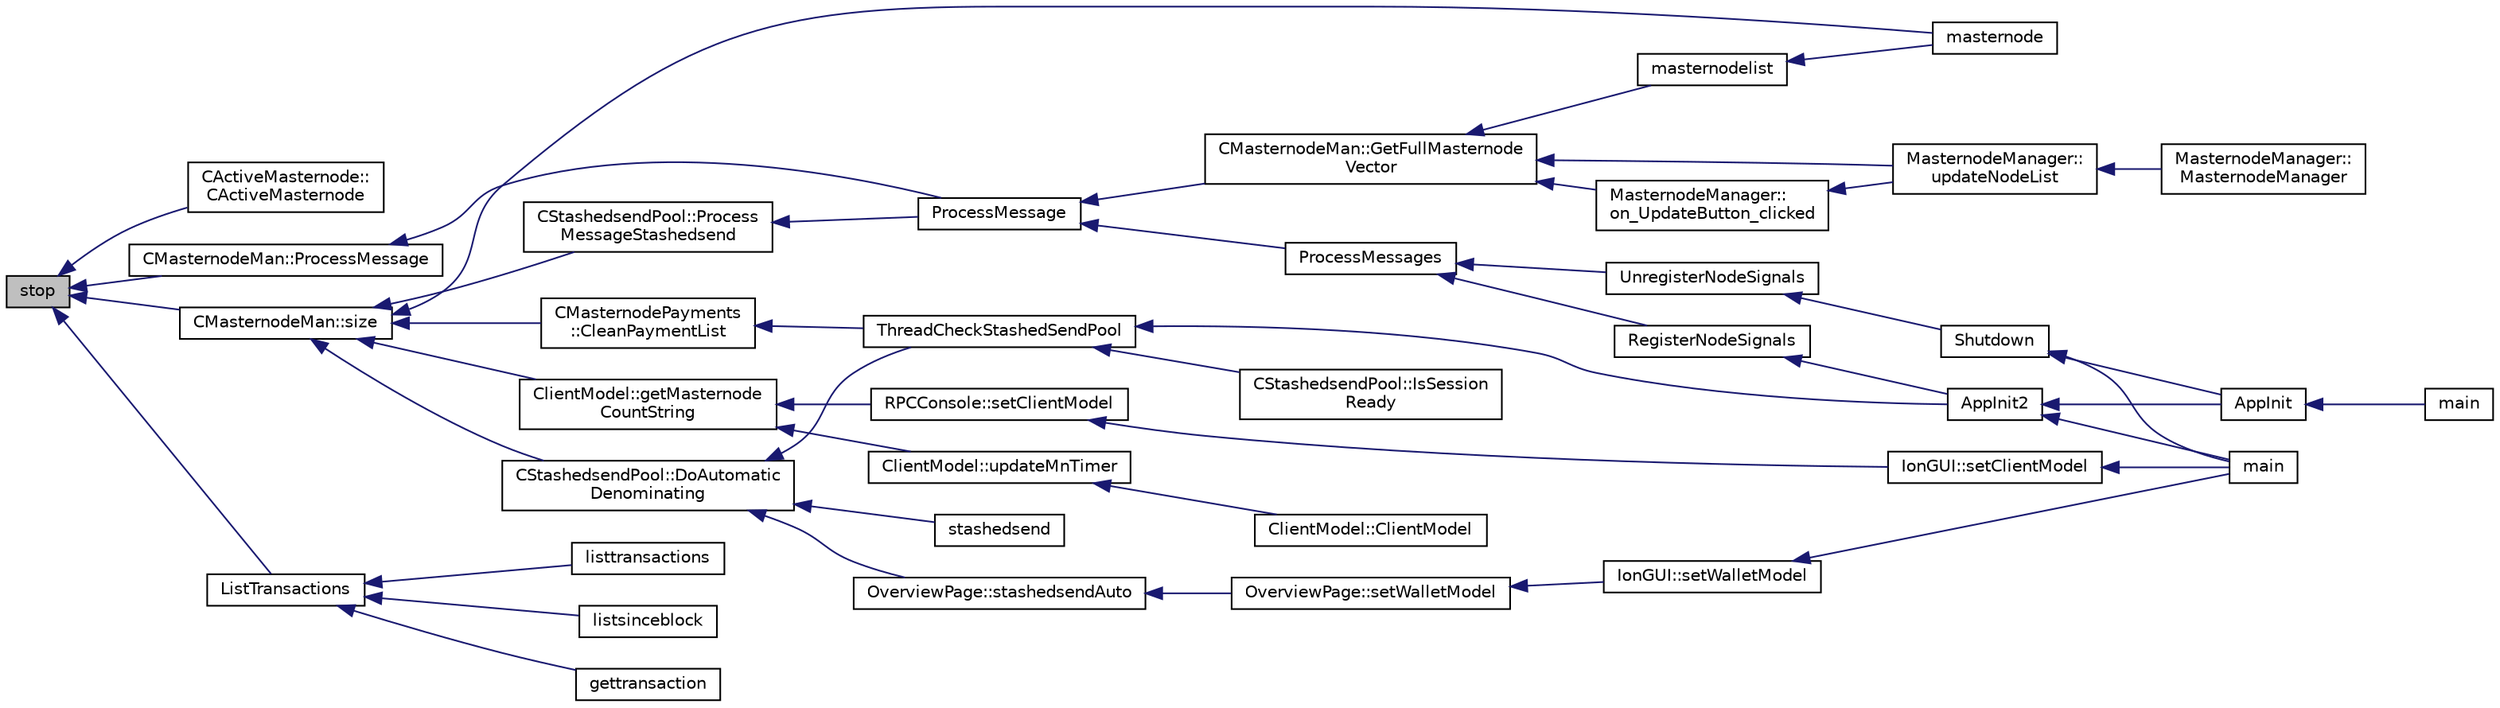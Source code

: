 digraph "stop"
{
  edge [fontname="Helvetica",fontsize="10",labelfontname="Helvetica",labelfontsize="10"];
  node [fontname="Helvetica",fontsize="10",shape=record];
  rankdir="LR";
  Node433 [label="stop",height=0.2,width=0.4,color="black", fillcolor="grey75", style="filled", fontcolor="black"];
  Node433 -> Node434 [dir="back",color="midnightblue",fontsize="10",style="solid",fontname="Helvetica"];
  Node434 [label="CActiveMasternode::\lCActiveMasternode",height=0.2,width=0.4,color="black", fillcolor="white", style="filled",URL="$d9/d29/class_c_active_masternode.html#a7ffb946d1b2aad0054d3b3efce8c0543"];
  Node433 -> Node435 [dir="back",color="midnightblue",fontsize="10",style="solid",fontname="Helvetica"];
  Node435 [label="CMasternodeMan::ProcessMessage",height=0.2,width=0.4,color="black", fillcolor="white", style="filled",URL="$dc/d6b/class_c_masternode_man.html#ae3e5d263cebdcd932eca49caeadce9aa"];
  Node435 -> Node436 [dir="back",color="midnightblue",fontsize="10",style="solid",fontname="Helvetica"];
  Node436 [label="ProcessMessage",height=0.2,width=0.4,color="black", fillcolor="white", style="filled",URL="$df/d0a/main_8cpp.html#a8ba92b1a4bce3c835e887a9073d17d8e"];
  Node436 -> Node437 [dir="back",color="midnightblue",fontsize="10",style="solid",fontname="Helvetica"];
  Node437 [label="ProcessMessages",height=0.2,width=0.4,color="black", fillcolor="white", style="filled",URL="$d4/dbf/main_8h.html#a196f9318f02448b85b28d612698934fd"];
  Node437 -> Node438 [dir="back",color="midnightblue",fontsize="10",style="solid",fontname="Helvetica"];
  Node438 [label="RegisterNodeSignals",height=0.2,width=0.4,color="black", fillcolor="white", style="filled",URL="$d4/dbf/main_8h.html#ab02615ff65f91d69f8d786ec900baa8a",tooltip="Register with a network node to receive its signals. "];
  Node438 -> Node439 [dir="back",color="midnightblue",fontsize="10",style="solid",fontname="Helvetica"];
  Node439 [label="AppInit2",height=0.2,width=0.4,color="black", fillcolor="white", style="filled",URL="$d8/dc0/init_8h.html#a1a4c1bfbf6ba1db77e988b89b9cadfd3",tooltip="Initialize ion. "];
  Node439 -> Node440 [dir="back",color="midnightblue",fontsize="10",style="solid",fontname="Helvetica"];
  Node440 [label="AppInit",height=0.2,width=0.4,color="black", fillcolor="white", style="filled",URL="$d4/d35/iond_8cpp.html#ac59316b767e6984e1285f0531275286b"];
  Node440 -> Node441 [dir="back",color="midnightblue",fontsize="10",style="solid",fontname="Helvetica"];
  Node441 [label="main",height=0.2,width=0.4,color="black", fillcolor="white", style="filled",URL="$d4/d35/iond_8cpp.html#a0ddf1224851353fc92bfbff6f499fa97"];
  Node439 -> Node442 [dir="back",color="midnightblue",fontsize="10",style="solid",fontname="Helvetica"];
  Node442 [label="main",height=0.2,width=0.4,color="black", fillcolor="white", style="filled",URL="$d5/d2d/ion_8cpp.html#a0ddf1224851353fc92bfbff6f499fa97"];
  Node437 -> Node443 [dir="back",color="midnightblue",fontsize="10",style="solid",fontname="Helvetica"];
  Node443 [label="UnregisterNodeSignals",height=0.2,width=0.4,color="black", fillcolor="white", style="filled",URL="$d4/dbf/main_8h.html#a3ef0cc6e9d9d6435ee2a5569244d6ebd",tooltip="Unregister a network node. "];
  Node443 -> Node444 [dir="back",color="midnightblue",fontsize="10",style="solid",fontname="Helvetica"];
  Node444 [label="Shutdown",height=0.2,width=0.4,color="black", fillcolor="white", style="filled",URL="$d8/dc0/init_8h.html#ac5f038c2b480cf9ef5e19e3eba8dbaf9"];
  Node444 -> Node440 [dir="back",color="midnightblue",fontsize="10",style="solid",fontname="Helvetica"];
  Node444 -> Node442 [dir="back",color="midnightblue",fontsize="10",style="solid",fontname="Helvetica"];
  Node436 -> Node445 [dir="back",color="midnightblue",fontsize="10",style="solid",fontname="Helvetica"];
  Node445 [label="CMasternodeMan::GetFullMasternode\lVector",height=0.2,width=0.4,color="black", fillcolor="white", style="filled",URL="$dc/d6b/class_c_masternode_man.html#ab39e213a7601e1bef2eba1d5d63206f5"];
  Node445 -> Node446 [dir="back",color="midnightblue",fontsize="10",style="solid",fontname="Helvetica"];
  Node446 [label="MasternodeManager::\lupdateNodeList",height=0.2,width=0.4,color="black", fillcolor="white", style="filled",URL="$d9/d70/class_masternode_manager.html#a5485a8bd6ccf673027165cc1207dfae9"];
  Node446 -> Node447 [dir="back",color="midnightblue",fontsize="10",style="solid",fontname="Helvetica"];
  Node447 [label="MasternodeManager::\lMasternodeManager",height=0.2,width=0.4,color="black", fillcolor="white", style="filled",URL="$d9/d70/class_masternode_manager.html#ad18cb99065e056e6b791e2356de826bf"];
  Node445 -> Node448 [dir="back",color="midnightblue",fontsize="10",style="solid",fontname="Helvetica"];
  Node448 [label="MasternodeManager::\lon_UpdateButton_clicked",height=0.2,width=0.4,color="black", fillcolor="white", style="filled",URL="$d9/d70/class_masternode_manager.html#ae8d07b4d869e3eb09fe1be445eff0430"];
  Node448 -> Node446 [dir="back",color="midnightblue",fontsize="10",style="solid",fontname="Helvetica"];
  Node445 -> Node449 [dir="back",color="midnightblue",fontsize="10",style="solid",fontname="Helvetica"];
  Node449 [label="masternodelist",height=0.2,width=0.4,color="black", fillcolor="white", style="filled",URL="$d5/d6b/rpcstashedsend_8cpp.html#a3a7ed7e37f21eb2912afc6e776f7236c"];
  Node449 -> Node450 [dir="back",color="midnightblue",fontsize="10",style="solid",fontname="Helvetica"];
  Node450 [label="masternode",height=0.2,width=0.4,color="black", fillcolor="white", style="filled",URL="$d5/d6b/rpcstashedsend_8cpp.html#a30609e443aeb47c29ed0878d16b1b5e1"];
  Node433 -> Node451 [dir="back",color="midnightblue",fontsize="10",style="solid",fontname="Helvetica"];
  Node451 [label="CMasternodeMan::size",height=0.2,width=0.4,color="black", fillcolor="white", style="filled",URL="$dc/d6b/class_c_masternode_man.html#a794ebfab7b09b51619a14d07306d817e"];
  Node451 -> Node452 [dir="back",color="midnightblue",fontsize="10",style="solid",fontname="Helvetica"];
  Node452 [label="CMasternodePayments\l::CleanPaymentList",height=0.2,width=0.4,color="black", fillcolor="white", style="filled",URL="$dc/d9a/class_c_masternode_payments.html#a386648607692fe65b9a42c0692da033d"];
  Node452 -> Node453 [dir="back",color="midnightblue",fontsize="10",style="solid",fontname="Helvetica"];
  Node453 [label="ThreadCheckStashedSendPool",height=0.2,width=0.4,color="black", fillcolor="white", style="filled",URL="$d9/dbc/stashedsend_8h.html#ab583ddc86effded8432ea5387f77d883"];
  Node453 -> Node439 [dir="back",color="midnightblue",fontsize="10",style="solid",fontname="Helvetica"];
  Node453 -> Node454 [dir="back",color="midnightblue",fontsize="10",style="solid",fontname="Helvetica"];
  Node454 [label="CStashedsendPool::IsSession\lReady",height=0.2,width=0.4,color="black", fillcolor="white", style="filled",URL="$dd/d8a/class_c_stashedsend_pool.html#acb903e97bacd0ecf2f1c3c0d82e6641c",tooltip="Do we have enough users to take entries? "];
  Node451 -> Node455 [dir="back",color="midnightblue",fontsize="10",style="solid",fontname="Helvetica"];
  Node455 [label="ClientModel::getMasternode\lCountString",height=0.2,width=0.4,color="black", fillcolor="white", style="filled",URL="$df/d25/class_client_model.html#ab8dae86e417c050723fee66420a333ed"];
  Node455 -> Node456 [dir="back",color="midnightblue",fontsize="10",style="solid",fontname="Helvetica"];
  Node456 [label="ClientModel::updateMnTimer",height=0.2,width=0.4,color="black", fillcolor="white", style="filled",URL="$df/d25/class_client_model.html#a2c343f22834086eb6e6172dbcaf6426c"];
  Node456 -> Node457 [dir="back",color="midnightblue",fontsize="10",style="solid",fontname="Helvetica"];
  Node457 [label="ClientModel::ClientModel",height=0.2,width=0.4,color="black", fillcolor="white", style="filled",URL="$df/d25/class_client_model.html#aec1d32d5dc8c094eba66036a19a22854"];
  Node455 -> Node458 [dir="back",color="midnightblue",fontsize="10",style="solid",fontname="Helvetica"];
  Node458 [label="RPCConsole::setClientModel",height=0.2,width=0.4,color="black", fillcolor="white", style="filled",URL="$d7/de8/class_r_p_c_console.html#a355349a33664a07628e9ca22a60f5fa7"];
  Node458 -> Node459 [dir="back",color="midnightblue",fontsize="10",style="solid",fontname="Helvetica"];
  Node459 [label="IonGUI::setClientModel",height=0.2,width=0.4,color="black", fillcolor="white", style="filled",URL="$dc/d0b/class_ion_g_u_i.html#aee0c583c834ce4f4c598c29db83b0680",tooltip="Set the client model. "];
  Node459 -> Node442 [dir="back",color="midnightblue",fontsize="10",style="solid",fontname="Helvetica"];
  Node451 -> Node450 [dir="back",color="midnightblue",fontsize="10",style="solid",fontname="Helvetica"];
  Node451 -> Node460 [dir="back",color="midnightblue",fontsize="10",style="solid",fontname="Helvetica"];
  Node460 [label="CStashedsendPool::Process\lMessageStashedsend",height=0.2,width=0.4,color="black", fillcolor="white", style="filled",URL="$dd/d8a/class_c_stashedsend_pool.html#a62b472a4e4b1e634bc2e8621be17888e",tooltip="Process a Stashedsend message using the Stashedsend protocol. "];
  Node460 -> Node436 [dir="back",color="midnightblue",fontsize="10",style="solid",fontname="Helvetica"];
  Node451 -> Node461 [dir="back",color="midnightblue",fontsize="10",style="solid",fontname="Helvetica"];
  Node461 [label="CStashedsendPool::DoAutomatic\lDenominating",height=0.2,width=0.4,color="black", fillcolor="white", style="filled",URL="$dd/d8a/class_c_stashedsend_pool.html#a21f19df4854af34c8f89187c768a524f",tooltip="Passively run Stashedsend in the background according to the configuration in settings (only for QT) ..."];
  Node461 -> Node462 [dir="back",color="midnightblue",fontsize="10",style="solid",fontname="Helvetica"];
  Node462 [label="OverviewPage::stashedsendAuto",height=0.2,width=0.4,color="black", fillcolor="white", style="filled",URL="$d1/d91/class_overview_page.html#abf60d7de5f283687a914b487dc44ca76"];
  Node462 -> Node463 [dir="back",color="midnightblue",fontsize="10",style="solid",fontname="Helvetica"];
  Node463 [label="OverviewPage::setWalletModel",height=0.2,width=0.4,color="black", fillcolor="white", style="filled",URL="$d1/d91/class_overview_page.html#a2ed52a3a87e9c74fee38fa873c9bc71f"];
  Node463 -> Node464 [dir="back",color="midnightblue",fontsize="10",style="solid",fontname="Helvetica"];
  Node464 [label="IonGUI::setWalletModel",height=0.2,width=0.4,color="black", fillcolor="white", style="filled",URL="$dc/d0b/class_ion_g_u_i.html#a37f87db65498b036d387c705a749c45d",tooltip="Set the wallet model. "];
  Node464 -> Node442 [dir="back",color="midnightblue",fontsize="10",style="solid",fontname="Helvetica"];
  Node461 -> Node465 [dir="back",color="midnightblue",fontsize="10",style="solid",fontname="Helvetica"];
  Node465 [label="stashedsend",height=0.2,width=0.4,color="black", fillcolor="white", style="filled",URL="$d5/d6b/rpcstashedsend_8cpp.html#a5a7cb1ad55aeaa8bcbb5172e9153a75a"];
  Node461 -> Node453 [dir="back",color="midnightblue",fontsize="10",style="solid",fontname="Helvetica"];
  Node433 -> Node466 [dir="back",color="midnightblue",fontsize="10",style="solid",fontname="Helvetica"];
  Node466 [label="ListTransactions",height=0.2,width=0.4,color="black", fillcolor="white", style="filled",URL="$df/d1d/rpcwallet_8cpp.html#a460d931e7f098979bea783409c971d53"];
  Node466 -> Node467 [dir="back",color="midnightblue",fontsize="10",style="solid",fontname="Helvetica"];
  Node467 [label="listtransactions",height=0.2,width=0.4,color="black", fillcolor="white", style="filled",URL="$df/d1d/rpcwallet_8cpp.html#a3247ccfc52f810122e28895d423e13fd"];
  Node466 -> Node468 [dir="back",color="midnightblue",fontsize="10",style="solid",fontname="Helvetica"];
  Node468 [label="listsinceblock",height=0.2,width=0.4,color="black", fillcolor="white", style="filled",URL="$df/d1d/rpcwallet_8cpp.html#a53cf4975a89f414ef3bd180f6b4773cd"];
  Node466 -> Node469 [dir="back",color="midnightblue",fontsize="10",style="solid",fontname="Helvetica"];
  Node469 [label="gettransaction",height=0.2,width=0.4,color="black", fillcolor="white", style="filled",URL="$df/d1d/rpcwallet_8cpp.html#a845c15a1402787fcf2cc021111ea89f5"];
}
